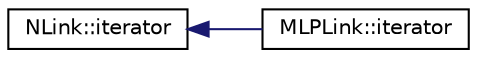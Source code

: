 digraph "Graphical Class Hierarchy"
{
 // LATEX_PDF_SIZE
  edge [fontname="Helvetica",fontsize="10",labelfontname="Helvetica",labelfontsize="10"];
  node [fontname="Helvetica",fontsize="10",shape=record];
  rankdir="LR";
  Node0 [label="NLink::iterator",height=0.2,width=0.4,color="black", fillcolor="white", style="filled",URL="$structNLink_1_1iterator.html",tooltip=" "];
  Node0 -> Node1 [dir="back",color="midnightblue",fontsize="10",style="solid",fontname="Helvetica"];
  Node1 [label="MLPLink::iterator",height=0.2,width=0.4,color="black", fillcolor="white", style="filled",URL="$structMLPLink_1_1iterator.html",tooltip=" "];
}
